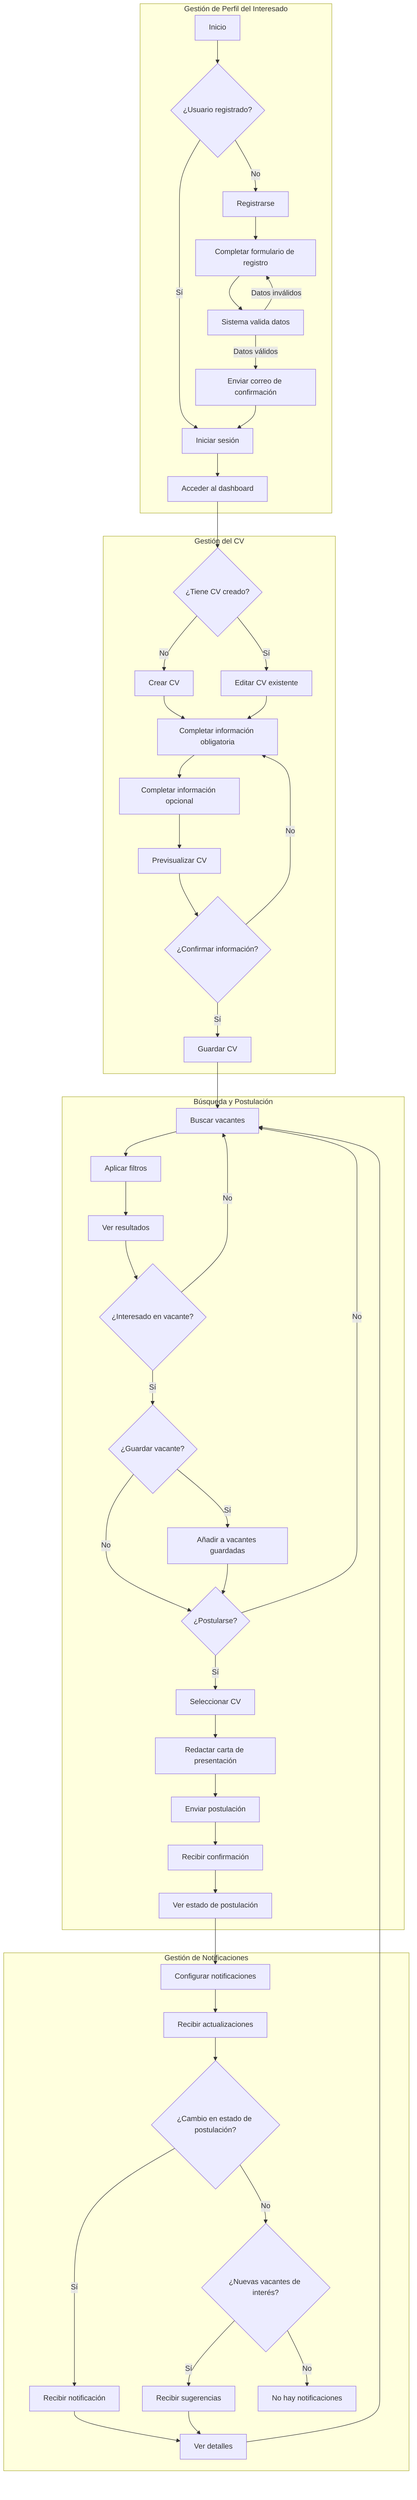 flowchart TD
    subgraph "Gestión de Perfil del Interesado"
        A1[Inicio] --> A2{¿Usuario registrado?}
        A2 -->|No| A3[Registrarse]
        A2 -->|Sí| A4[Iniciar sesión]
        A3 --> A5[Completar formulario de registro]
        A5 --> A6[Sistema valida datos]
        A6 -->|Datos válidos| A7[Enviar correo de confirmación]
        A6 -->|Datos inválidos| A5
        A7 --> A4
        A4 --> A8[Acceder al dashboard]
    end
    
    subgraph "Gestión del CV"
        A8 --> B1{¿Tiene CV creado?}
        B1 -->|No| B2[Crear CV]
        B1 -->|Sí| B3[Editar CV existente]
        B2 --> B4[Completar información obligatoria]
        B3 --> B4
        B4 --> B5[Completar información opcional]
        B5 --> B6[Previsualizar CV]
        B6 --> B7{¿Confirmar información?}
        B7 -->|No| B4
        B7 -->|Sí| B8[Guardar CV]
    end
    
    subgraph "Búsqueda y Postulación"
        B8 --> C1[Buscar vacantes]
        C1 --> C2[Aplicar filtros]
        C2 --> C3[Ver resultados]
        C3 --> C4{¿Interesado en vacante?}
        C4 -->|No| C1
        C4 -->|Sí| C5{¿Guardar vacante?}
        C5 -->|Sí| C6[Añadir a vacantes guardadas]
        C5 -->|No| C7{¿Postularse?}
        C6 --> C7
        C7 -->|No| C1
        C7 -->|Sí| C8[Seleccionar CV]
        C8 --> C9[Redactar carta de presentación]
        C9 --> C10[Enviar postulación]
        C10 --> C11[Recibir confirmación]
        C11 --> C12[Ver estado de postulación]
    end
    
    subgraph "Gestión de Notificaciones"
        C12 --> D1[Configurar notificaciones]
        D1 --> D2[Recibir actualizaciones]
        D2 --> D3{¿Cambio en estado de postulación?}
        D3 -->|Sí| D4[Recibir notificación]
        D3 -->|No| D5{¿Nuevas vacantes de interés?}
        D5 -->|Sí| D6[Recibir sugerencias]
        D5 -->|No| D7[No hay notificaciones]
        D4 --> D8[Ver detalles]
        D6 --> D8
        D8 --> C1
    end